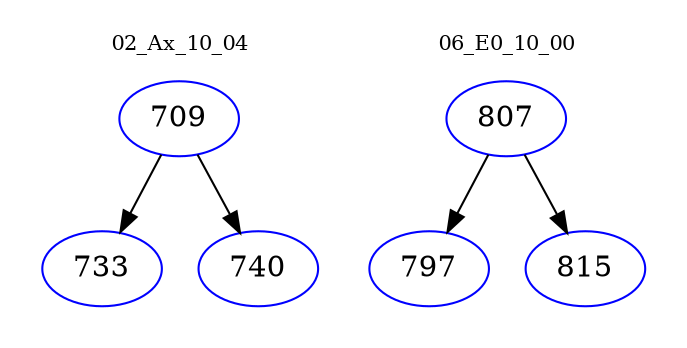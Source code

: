 digraph{
subgraph cluster_0 {
color = white
label = "02_Ax_10_04";
fontsize=10;
T0_709 [label="709", color="blue"]
T0_709 -> T0_733 [color="black"]
T0_733 [label="733", color="blue"]
T0_709 -> T0_740 [color="black"]
T0_740 [label="740", color="blue"]
}
subgraph cluster_1 {
color = white
label = "06_E0_10_00";
fontsize=10;
T1_807 [label="807", color="blue"]
T1_807 -> T1_797 [color="black"]
T1_797 [label="797", color="blue"]
T1_807 -> T1_815 [color="black"]
T1_815 [label="815", color="blue"]
}
}
